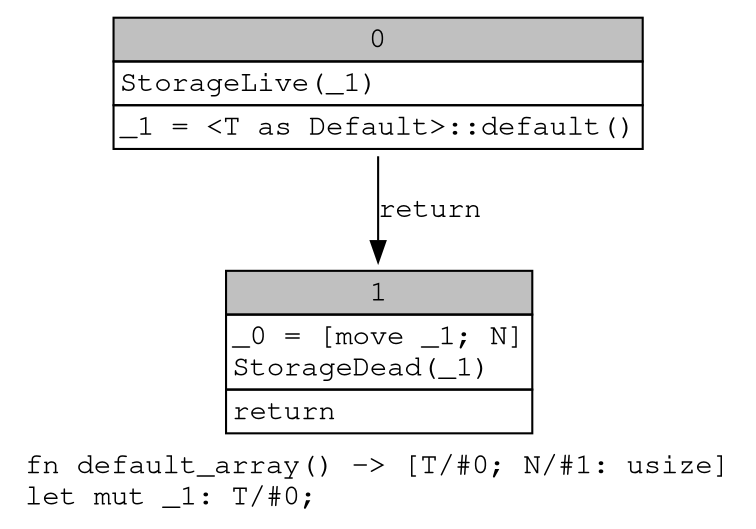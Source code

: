 digraph Mir_0_2184 {
    graph [fontname="Courier, monospace"];
    node [fontname="Courier, monospace"];
    edge [fontname="Courier, monospace"];
    label=<fn default_array() -&gt; [T/#0; N/#1: usize]<br align="left"/>let mut _1: T/#0;<br align="left"/>>;
    bb0__0_2184 [shape="none", label=<<table border="0" cellborder="1" cellspacing="0"><tr><td bgcolor="gray" align="center" colspan="1">0</td></tr><tr><td align="left" balign="left">StorageLive(_1)<br/></td></tr><tr><td align="left">_1 = &lt;T as Default&gt;::default()</td></tr></table>>];
    bb1__0_2184 [shape="none", label=<<table border="0" cellborder="1" cellspacing="0"><tr><td bgcolor="gray" align="center" colspan="1">1</td></tr><tr><td align="left" balign="left">_0 = [move _1; N]<br/>StorageDead(_1)<br/></td></tr><tr><td align="left">return</td></tr></table>>];
    bb0__0_2184 -> bb1__0_2184 [label="return"];
}
